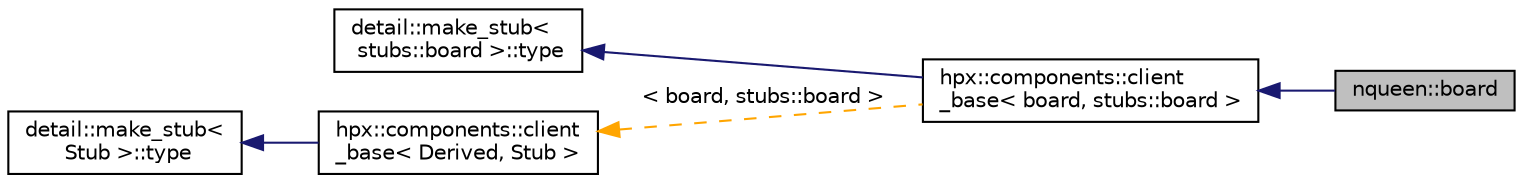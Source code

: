 digraph "nqueen::board"
{
  edge [fontname="Helvetica",fontsize="10",labelfontname="Helvetica",labelfontsize="10"];
  node [fontname="Helvetica",fontsize="10",shape=record];
  rankdir="LR";
  Node0 [label="nqueen::board",height=0.2,width=0.4,color="black", fillcolor="grey75", style="filled", fontcolor="black"];
  Node1 -> Node0 [dir="back",color="midnightblue",fontsize="10",style="solid",fontname="Helvetica"];
  Node1 [label="hpx::components::client\l_base\< board, stubs::board \>",height=0.2,width=0.4,color="black", fillcolor="white", style="filled",URL="$d9/dad/classhpx_1_1components_1_1client__base.html"];
  Node2 -> Node1 [dir="back",color="midnightblue",fontsize="10",style="solid",fontname="Helvetica"];
  Node2 [label="detail::make_stub\<\l stubs::board  \>::type",height=0.2,width=0.4,color="black", fillcolor="white", style="filled",URL="$de/dfa/structhpx_1_1components_1_1stub__base.html"];
  Node3 -> Node1 [dir="back",color="orange",fontsize="10",style="dashed",label=" \< board, stubs::board \>" ,fontname="Helvetica"];
  Node3 [label="hpx::components::client\l_base\< Derived, Stub \>",height=0.2,width=0.4,color="black", fillcolor="white", style="filled",URL="$d9/dad/classhpx_1_1components_1_1client__base.html"];
  Node4 -> Node3 [dir="back",color="midnightblue",fontsize="10",style="solid",fontname="Helvetica"];
  Node4 [label="detail::make_stub\<\l Stub \>::type",height=0.2,width=0.4,color="black", fillcolor="white", style="filled",URL="$de/dfa/structhpx_1_1components_1_1stub__base.html"];
}
